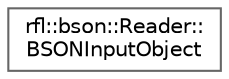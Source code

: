 digraph "类继承关系图"
{
 // LATEX_PDF_SIZE
  bgcolor="transparent";
  edge [fontname=Helvetica,fontsize=10,labelfontname=Helvetica,labelfontsize=10];
  node [fontname=Helvetica,fontsize=10,shape=box,height=0.2,width=0.4];
  rankdir="LR";
  Node0 [id="Node000000",label="rfl::bson::Reader::\lBSONInputObject",height=0.2,width=0.4,color="grey40", fillcolor="white", style="filled",URL="$structrfl_1_1bson_1_1_reader_1_1_b_s_o_n_input_object.html",tooltip=" "];
}
